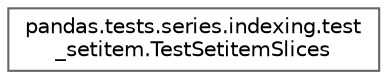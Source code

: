 digraph "Graphical Class Hierarchy"
{
 // LATEX_PDF_SIZE
  bgcolor="transparent";
  edge [fontname=Helvetica,fontsize=10,labelfontname=Helvetica,labelfontsize=10];
  node [fontname=Helvetica,fontsize=10,shape=box,height=0.2,width=0.4];
  rankdir="LR";
  Node0 [id="Node000000",label="pandas.tests.series.indexing.test\l_setitem.TestSetitemSlices",height=0.2,width=0.4,color="grey40", fillcolor="white", style="filled",URL="$df/def/classpandas_1_1tests_1_1series_1_1indexing_1_1test__setitem_1_1TestSetitemSlices.html",tooltip=" "];
}
